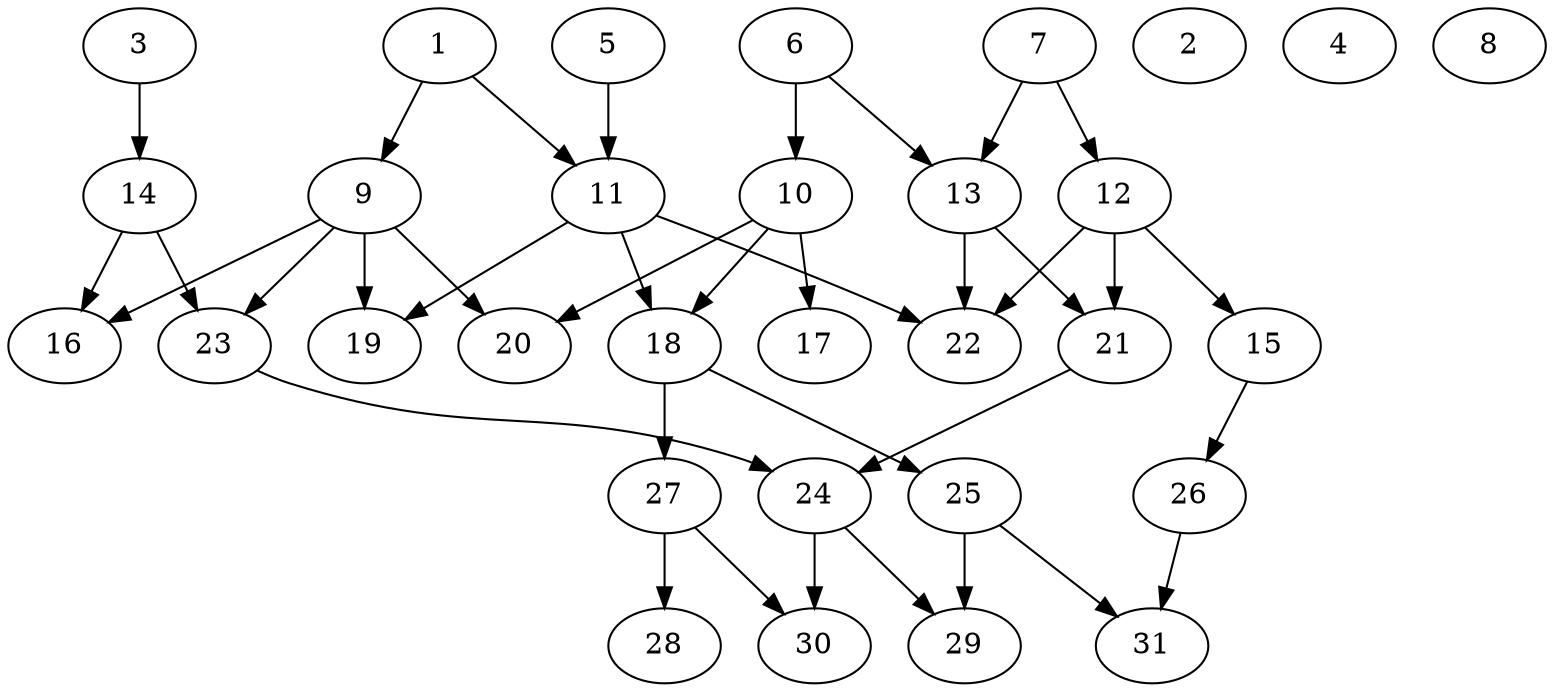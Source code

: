 // DAG (tier=2-normal, mode=data, n=31, ccr=0.444, fat=0.614, density=0.460, regular=0.529, jump=0.105, mindata=2097152, maxdata=16777216)
// DAG automatically generated by daggen at Sun Aug 24 16:33:34 2025
// /home/ermia/Project/Environments/daggen/bin/daggen --dot --ccr 0.444 --fat 0.614 --regular 0.529 --density 0.460 --jump 0.105 --mindata 2097152 --maxdata 16777216 -n 31 
digraph G {
  1 [size="23239443918708952", alpha="0.00", expect_size="11619721959354476"]
  1 -> 9 [size ="1008388662099968"]
  1 -> 11 [size ="1008388662099968"]
  2 [size="14926763760213510", alpha="0.03", expect_size="7463381880106755"]
  3 [size="28853060468228120", alpha="0.18", expect_size="14426530234114060"]
  3 -> 14 [size ="1184718544437248"]
  4 [size="41241561915170226176", alpha="0.10", expect_size="20620780957585113088"]
  5 [size="18311566463468568576", alpha="0.16", expect_size="9155783231734284288"]
  5 -> 11 [size ="55578520977408"]
  6 [size="1619578577431418624", alpha="0.06", expect_size="809789288715709312"]
  6 -> 10 [size ="629980736258048"]
  6 -> 13 [size ="629980736258048"]
  7 [size="53201163180007208", alpha="0.05", expect_size="26600581590003604"]
  7 -> 12 [size ="2022129960747008"]
  7 -> 13 [size ="2022129960747008"]
  8 [size="4437747795706991607808", alpha="0.12", expect_size="2218873897853495803904"]
  9 [size="106295959181353549824", alpha="0.11", expect_size="53147979590676774912"]
  9 -> 16 [size ="179515171012608"]
  9 -> 19 [size ="179515171012608"]
  9 -> 20 [size ="179515171012608"]
  9 -> 23 [size ="179515171012608"]
  10 [size="1621551889731140190208", alpha="0.07", expect_size="810775944865570095104"]
  10 -> 17 [size ="1104190197727232"]
  10 -> 18 [size ="1104190197727232"]
  10 -> 20 [size ="1104190197727232"]
  11 [size="34514061029354784", alpha="0.02", expect_size="17257030514677392"]
  11 -> 18 [size ="52177443749888"]
  11 -> 19 [size ="52177443749888"]
  11 -> 22 [size ="52177443749888"]
  12 [size="719569789261996621824", alpha="0.10", expect_size="359784894630998310912"]
  12 -> 15 [size ="642399609028608"]
  12 -> 21 [size ="642399609028608"]
  12 -> 22 [size ="642399609028608"]
  13 [size="1739638190660124672000", alpha="0.03", expect_size="869819095330062336000"]
  13 -> 21 [size ="1157166740275200"]
  13 -> 22 [size ="1157166740275200"]
  14 [size="9187519458831306", alpha="0.03", expect_size="4593759729415653"]
  14 -> 16 [size ="211901908779008"]
  14 -> 23 [size ="211901908779008"]
  15 [size="2349920951763559424", alpha="0.19", expect_size="1174960475881779712"]
  15 -> 26 [size ="2090422625107968"]
  16 [size="5424966103768122", alpha="0.07", expect_size="2712483051884061"]
  17 [size="699969831243771648", alpha="0.05", expect_size="349984915621885824"]
  18 [size="3413550656147880411136", alpha="0.18", expect_size="1706775328073940205568"]
  18 -> 25 [size ="1813680937238528"]
  18 -> 27 [size ="1813680937238528"]
  19 [size="3933282812837410304", alpha="0.05", expect_size="1966641406418705152"]
  20 [size="999264147811688576", alpha="0.01", expect_size="499632073905844288"]
  21 [size="19199123340754344", alpha="0.04", expect_size="9599561670377172"]
  21 -> 24 [size ="43187582271488"]
  22 [size="50905030793858432", alpha="0.13", expect_size="25452515396929216"]
  23 [size="4816561112146930688", alpha="0.02", expect_size="2408280556073465344"]
  23 -> 24 [size ="1945250952118272"]
  24 [size="92651824336709824", alpha="0.15", expect_size="46325912168354912"]
  24 -> 29 [size ="152519120519168"]
  24 -> 30 [size ="152519120519168"]
  25 [size="353771566237748544", alpha="0.03", expect_size="176885783118874272"]
  25 -> 29 [size ="261659348172800"]
  25 -> 31 [size ="261659348172800"]
  26 [size="20072553563643969536", alpha="0.16", expect_size="10036276781821984768"]
  26 -> 31 [size ="59086972387328"]
  27 [size="7717771532706088", alpha="0.17", expect_size="3858885766353044"]
  27 -> 28 [size ="614950766641152"]
  27 -> 30 [size ="614950766641152"]
  28 [size="2181300265875931136000", alpha="0.15", expect_size="1090650132937965568000"]
  29 [size="3312874736646291980288", alpha="0.11", expect_size="1656437368323145990144"]
  30 [size="2271383640760985321472", alpha="0.13", expect_size="1135691820380492660736"]
  31 [size="66174574395392000000", alpha="0.06", expect_size="33087287197696000000"]
}